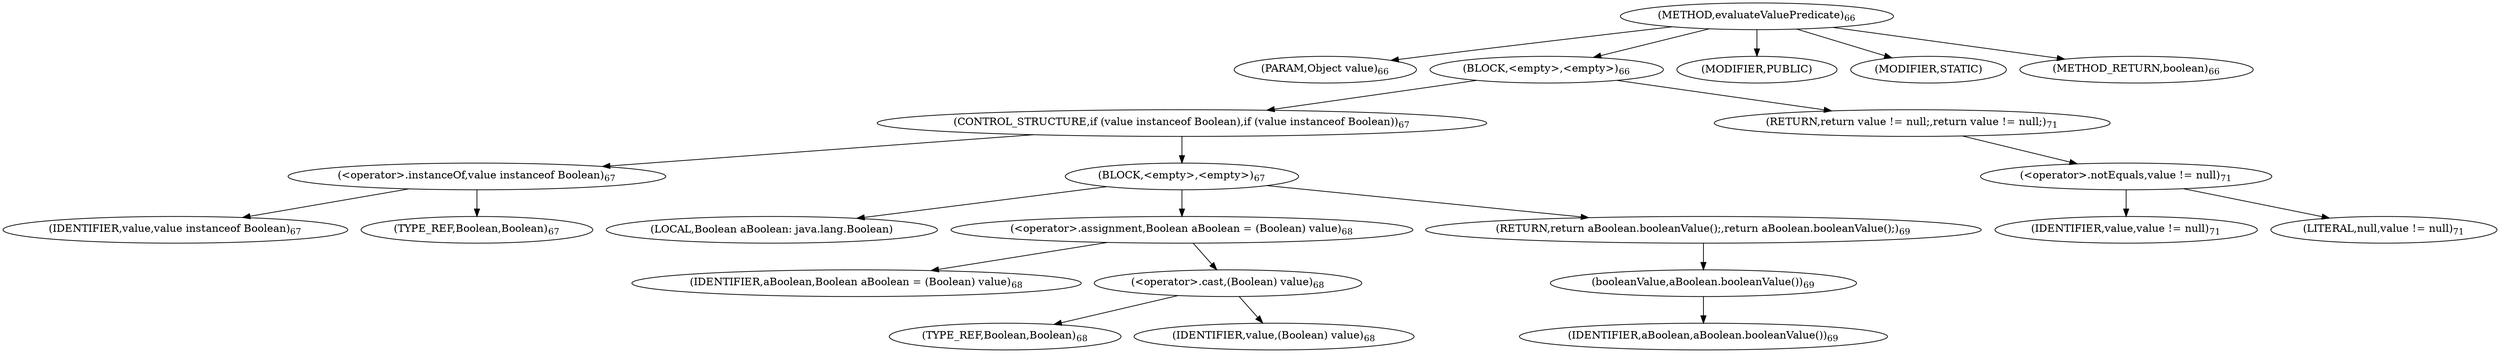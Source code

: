 digraph "evaluateValuePredicate" {  
"37" [label = <(METHOD,evaluateValuePredicate)<SUB>66</SUB>> ]
"38" [label = <(PARAM,Object value)<SUB>66</SUB>> ]
"39" [label = <(BLOCK,&lt;empty&gt;,&lt;empty&gt;)<SUB>66</SUB>> ]
"40" [label = <(CONTROL_STRUCTURE,if (value instanceof Boolean),if (value instanceof Boolean))<SUB>67</SUB>> ]
"41" [label = <(&lt;operator&gt;.instanceOf,value instanceof Boolean)<SUB>67</SUB>> ]
"42" [label = <(IDENTIFIER,value,value instanceof Boolean)<SUB>67</SUB>> ]
"43" [label = <(TYPE_REF,Boolean,Boolean)<SUB>67</SUB>> ]
"44" [label = <(BLOCK,&lt;empty&gt;,&lt;empty&gt;)<SUB>67</SUB>> ]
"45" [label = <(LOCAL,Boolean aBoolean: java.lang.Boolean)> ]
"46" [label = <(&lt;operator&gt;.assignment,Boolean aBoolean = (Boolean) value)<SUB>68</SUB>> ]
"47" [label = <(IDENTIFIER,aBoolean,Boolean aBoolean = (Boolean) value)<SUB>68</SUB>> ]
"48" [label = <(&lt;operator&gt;.cast,(Boolean) value)<SUB>68</SUB>> ]
"49" [label = <(TYPE_REF,Boolean,Boolean)<SUB>68</SUB>> ]
"50" [label = <(IDENTIFIER,value,(Boolean) value)<SUB>68</SUB>> ]
"51" [label = <(RETURN,return aBoolean.booleanValue();,return aBoolean.booleanValue();)<SUB>69</SUB>> ]
"52" [label = <(booleanValue,aBoolean.booleanValue())<SUB>69</SUB>> ]
"53" [label = <(IDENTIFIER,aBoolean,aBoolean.booleanValue())<SUB>69</SUB>> ]
"54" [label = <(RETURN,return value != null;,return value != null;)<SUB>71</SUB>> ]
"55" [label = <(&lt;operator&gt;.notEquals,value != null)<SUB>71</SUB>> ]
"56" [label = <(IDENTIFIER,value,value != null)<SUB>71</SUB>> ]
"57" [label = <(LITERAL,null,value != null)<SUB>71</SUB>> ]
"58" [label = <(MODIFIER,PUBLIC)> ]
"59" [label = <(MODIFIER,STATIC)> ]
"60" [label = <(METHOD_RETURN,boolean)<SUB>66</SUB>> ]
  "37" -> "38" 
  "37" -> "39" 
  "37" -> "58" 
  "37" -> "59" 
  "37" -> "60" 
  "39" -> "40" 
  "39" -> "54" 
  "40" -> "41" 
  "40" -> "44" 
  "41" -> "42" 
  "41" -> "43" 
  "44" -> "45" 
  "44" -> "46" 
  "44" -> "51" 
  "46" -> "47" 
  "46" -> "48" 
  "48" -> "49" 
  "48" -> "50" 
  "51" -> "52" 
  "52" -> "53" 
  "54" -> "55" 
  "55" -> "56" 
  "55" -> "57" 
}
